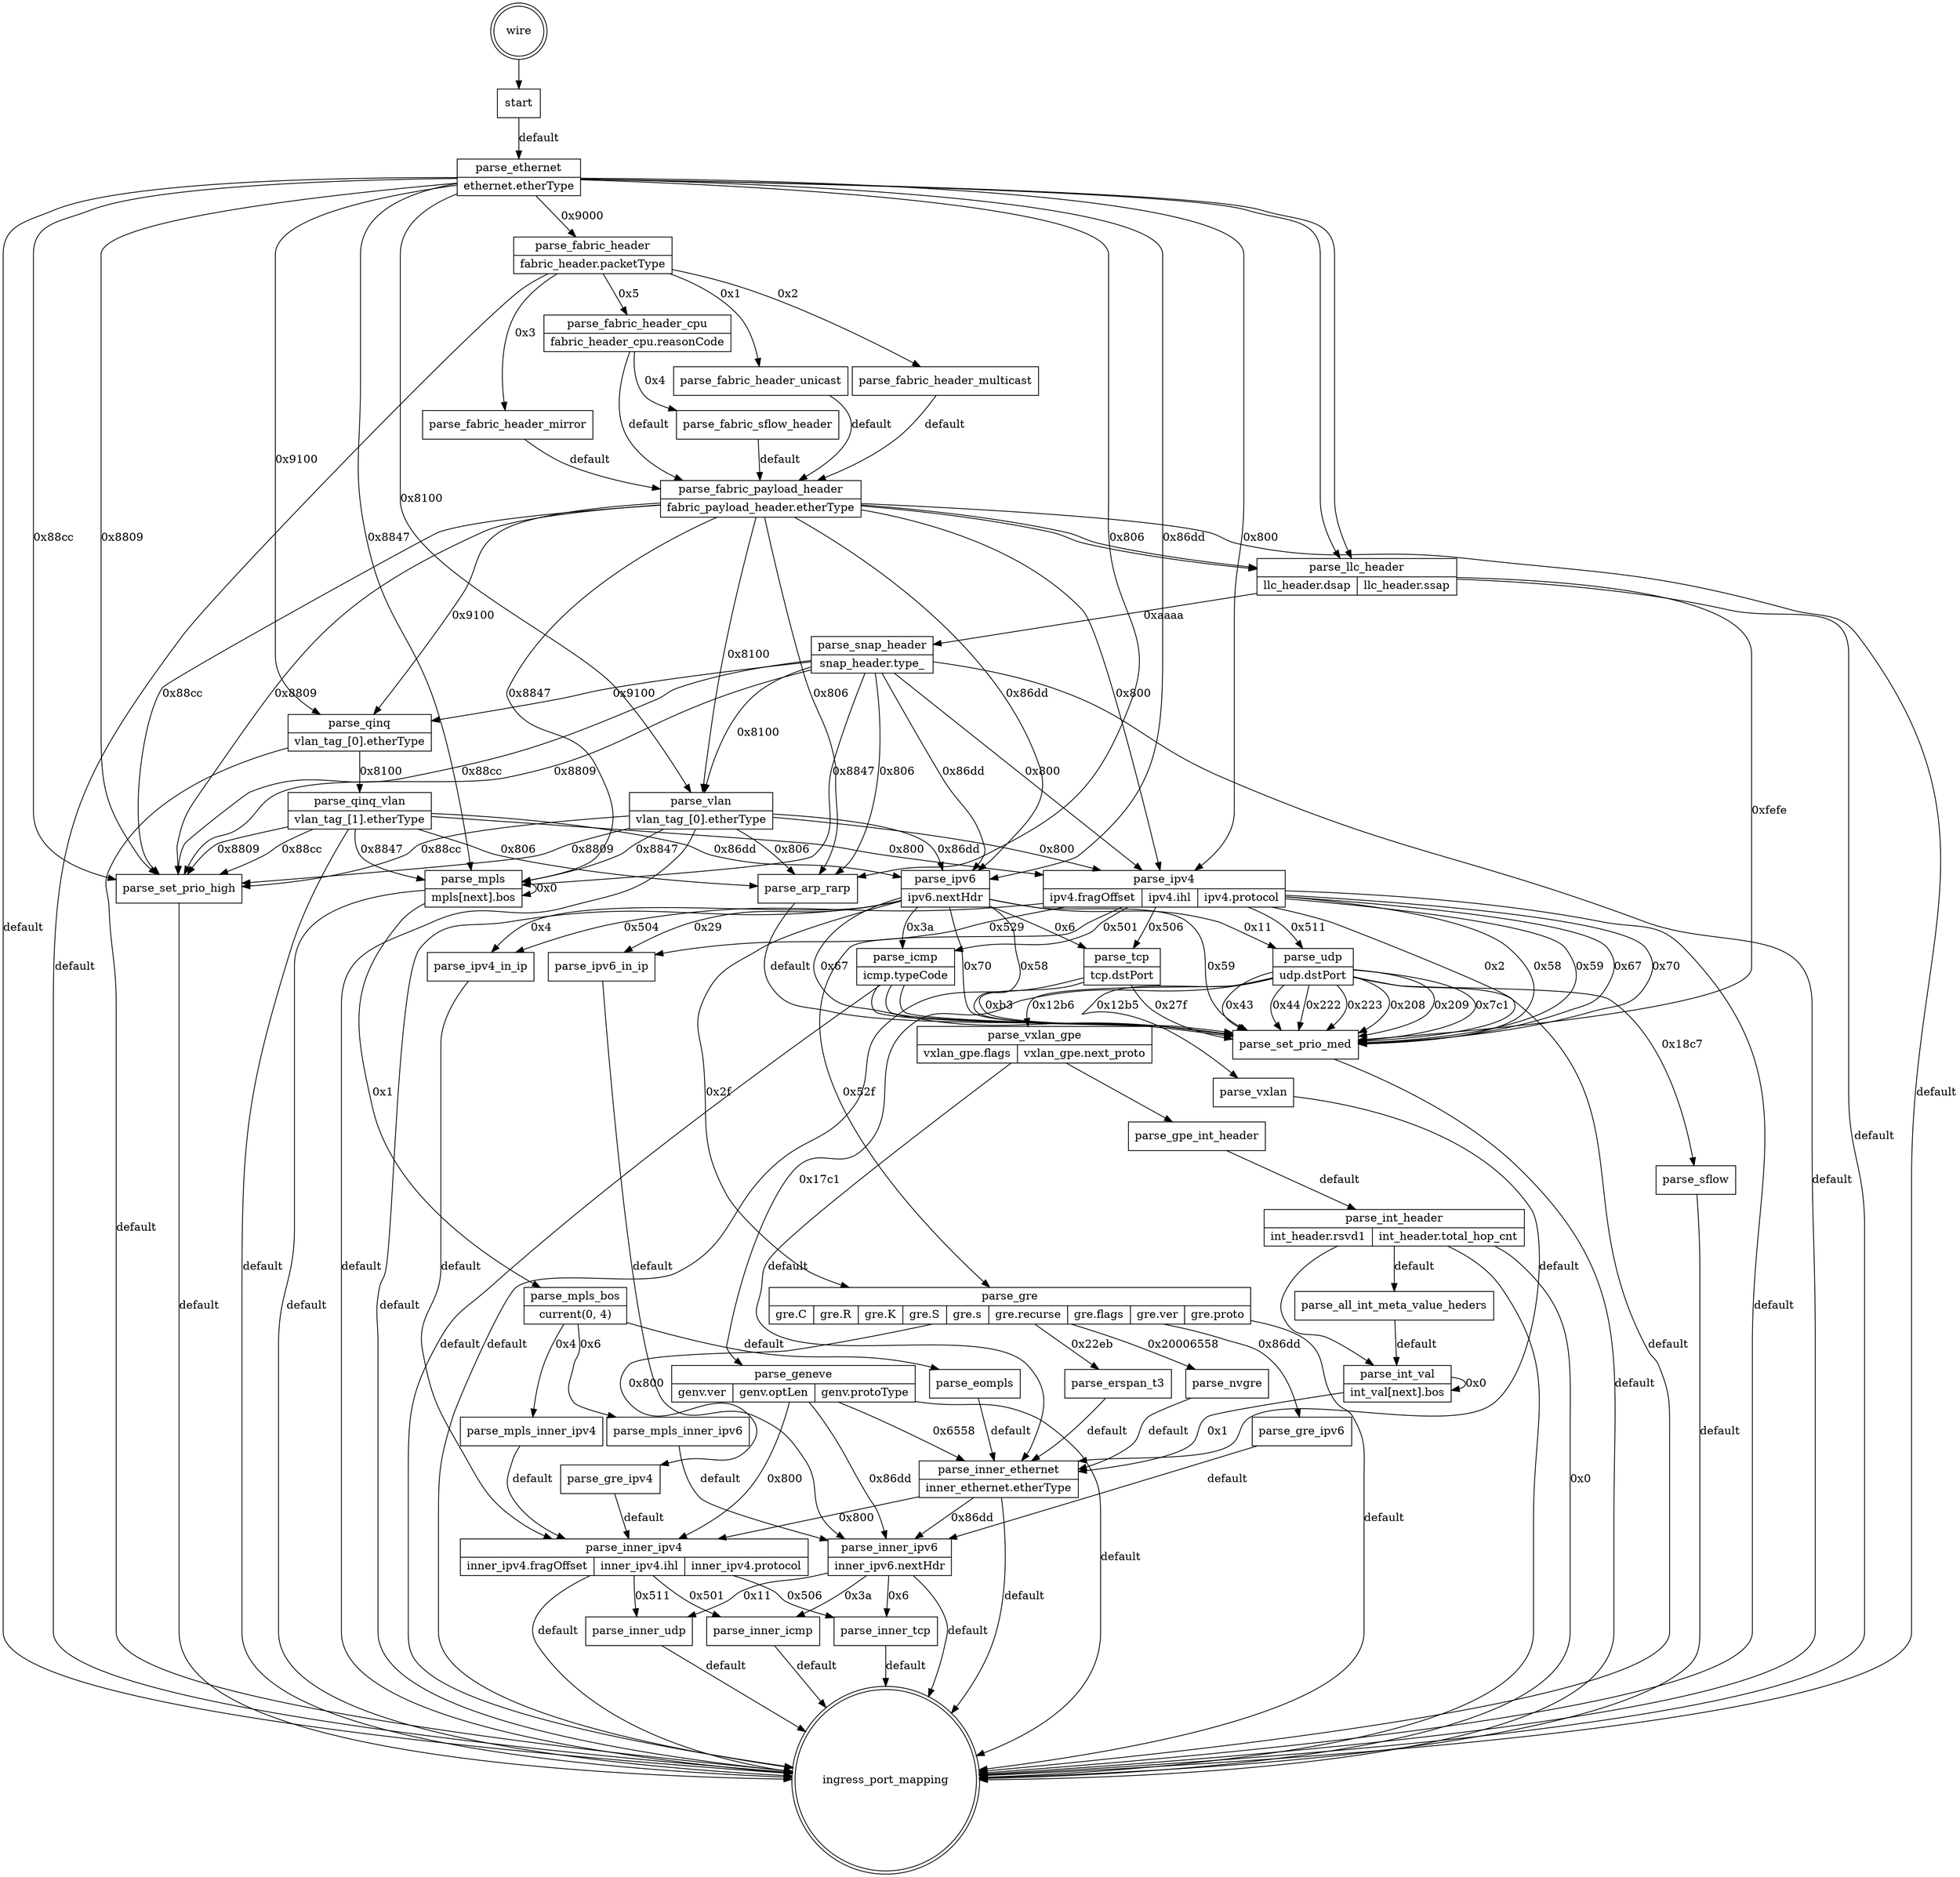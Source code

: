 digraph g {
   wire [shape=doublecircle];
   __table_ingress_port_mapping [label=ingress_port_mapping shape=doublecircle];
   wire -> start
   start [shape=record label="{start}"];
   start -> parse_ethernet [label="default"];
   parse_ethernet [shape=record label="{parse_ethernet | {ethernet.etherType}}"];
   parse_ethernet -> parse_llc_header [label=""];
   parse_llc_header [shape=record label="{parse_llc_header | {llc_header.dsap | llc_header.ssap}}"];
   parse_llc_header -> parse_snap_header [label="0xaaaa"];
   parse_snap_header [shape=record label="{parse_snap_header | {snap_header.type_}}"];
   parse_snap_header -> parse_vlan [label="0x8100"];
   parse_vlan [shape=record label="{parse_vlan | {vlan_tag_[0].etherType}}"];
   parse_vlan -> parse_mpls [label="0x8847"];
   parse_mpls [shape=record label="{parse_mpls | {mpls[next].bos}}"];
   parse_mpls -> parse_mpls [label="0x0"];
   parse_mpls_bos [shape=record label="{parse_mpls_bos | {current(0, 4)}}"];
   parse_mpls_bos -> parse_mpls_inner_ipv4 [label="0x4"];
   parse_mpls_inner_ipv4 [shape=record label="{parse_mpls_inner_ipv4}"];
   parse_mpls_inner_ipv4 -> parse_inner_ipv4 [label="default"];
   parse_inner_ipv4 [shape=record label="{parse_inner_ipv4 | {inner_ipv4.fragOffset | inner_ipv4.ihl | inner_ipv4.protocol}}"];
   parse_inner_ipv4 -> parse_inner_icmp [label="0x501"];
   parse_inner_icmp [shape=record label="{parse_inner_icmp}"];
   parse_inner_icmp -> __table_ingress_port_mapping [label="default"];
   parse_inner_tcp [shape=record label="{parse_inner_tcp}"];
   parse_inner_tcp -> __table_ingress_port_mapping [label="default"];
   parse_inner_udp [shape=record label="{parse_inner_udp}"];
   parse_inner_udp -> __table_ingress_port_mapping [label="default"];
   parse_inner_ipv4 -> parse_inner_tcp [label="0x506"];
   parse_inner_ipv4 -> parse_inner_udp [label="0x511"];
   parse_inner_ipv4 -> __table_ingress_port_mapping [label="default"];
   parse_mpls_inner_ipv6 [shape=record label="{parse_mpls_inner_ipv6}"];
   parse_mpls_inner_ipv6 -> parse_inner_ipv6 [label="default"];
   parse_inner_ipv6 [shape=record label="{parse_inner_ipv6 | {inner_ipv6.nextHdr}}"];
   parse_inner_ipv6 -> parse_inner_icmp [label="0x3a"];
   parse_inner_ipv6 -> parse_inner_tcp [label="0x6"];
   parse_inner_ipv6 -> parse_inner_udp [label="0x11"];
   parse_inner_ipv6 -> __table_ingress_port_mapping [label="default"];
   parse_eompls [shape=record label="{parse_eompls}"];
   parse_eompls -> parse_inner_ethernet [label="default"];
   parse_inner_ethernet [shape=record label="{parse_inner_ethernet | {inner_ethernet.etherType}}"];
   parse_inner_ethernet -> parse_inner_ipv4 [label="0x800"];
   parse_inner_ethernet -> parse_inner_ipv6 [label="0x86dd"];
   parse_inner_ethernet -> __table_ingress_port_mapping [label="default"];
   parse_mpls_bos -> parse_mpls_inner_ipv6 [label="0x6"];
   parse_mpls_bos -> parse_eompls [label="default"];
   parse_mpls -> parse_mpls_bos [label="0x1"];
   parse_mpls -> __table_ingress_port_mapping [label="default"];
   parse_ipv4 [shape=record label="{parse_ipv4 | {ipv4.fragOffset | ipv4.ihl | ipv4.protocol}}"];
   parse_ipv4 -> parse_icmp [label="0x501"];
   parse_icmp [shape=record label="{parse_icmp | {icmp.typeCode}}"];
   parse_icmp -> parse_set_prio_med [label=""];
   parse_set_prio_med [shape=record label="{parse_set_prio_med}"];
   parse_set_prio_med -> __table_ingress_port_mapping [label="default"];
   parse_icmp -> parse_set_prio_med [label=""];
   parse_icmp -> parse_set_prio_med [label=""];
   parse_icmp -> __table_ingress_port_mapping [label="default"];
   parse_tcp [shape=record label="{parse_tcp | {tcp.dstPort}}"];
   parse_tcp -> parse_set_prio_med [label="0xb3"];
   parse_tcp -> parse_set_prio_med [label="0x27f"];
   parse_tcp -> __table_ingress_port_mapping [label="default"];
   parse_udp [shape=record label="{parse_udp | {udp.dstPort}}"];
   parse_udp -> parse_vxlan [label="0x12b5"];
   parse_vxlan [shape=record label="{parse_vxlan}"];
   parse_vxlan -> parse_inner_ethernet [label="default"];
   parse_geneve [shape=record label="{parse_geneve | {genv.ver | genv.optLen | genv.protoType}}"];
   parse_geneve -> parse_inner_ethernet [label="0x6558"];
   parse_geneve -> parse_inner_ipv4 [label="0x800"];
   parse_geneve -> parse_inner_ipv6 [label="0x86dd"];
   parse_geneve -> __table_ingress_port_mapping [label="default"];
   parse_vxlan_gpe [shape=record label="{parse_vxlan_gpe | {vxlan_gpe.flags | vxlan_gpe.next_proto}}"];
   parse_vxlan_gpe -> parse_gpe_int_header [label=""];
   parse_gpe_int_header [shape=record label="{parse_gpe_int_header}"];
   parse_gpe_int_header -> parse_int_header [label="default"];
   parse_int_header [shape=record label="{parse_int_header | {int_header.rsvd1 | int_header.total_hop_cnt}}"];
   parse_int_header -> __table_ingress_port_mapping [label="0x0"];
   parse_int_val [shape=record label="{parse_int_val | {int_val[next].bos}}"];
   parse_int_val -> parse_int_val [label="0x0"];
   parse_int_val -> parse_inner_ethernet [label="0x1"];
   parse_all_int_meta_value_heders [shape=record label="{parse_all_int_meta_value_heders}"];
   parse_all_int_meta_value_heders -> parse_int_val [label="default"];
   parse_int_header -> parse_int_val [label=""];
   parse_int_header -> __table_ingress_port_mapping [label=""];
   parse_int_header -> parse_all_int_meta_value_heders [label="default"];
   parse_vxlan_gpe -> parse_inner_ethernet [label="default"];
   parse_sflow [shape=record label="{parse_sflow}"];
   parse_sflow -> __table_ingress_port_mapping [label="default"];
   parse_udp -> parse_geneve [label="0x17c1"];
   parse_udp -> parse_vxlan_gpe [label="0x12b6"];
   parse_udp -> parse_set_prio_med [label="0x43"];
   parse_udp -> parse_set_prio_med [label="0x44"];
   parse_udp -> parse_set_prio_med [label="0x222"];
   parse_udp -> parse_set_prio_med [label="0x223"];
   parse_udp -> parse_set_prio_med [label="0x208"];
   parse_udp -> parse_set_prio_med [label="0x209"];
   parse_udp -> parse_set_prio_med [label="0x7c1"];
   parse_udp -> parse_sflow [label="0x18c7"];
   parse_udp -> __table_ingress_port_mapping [label="default"];
   parse_gre [shape=record label="{parse_gre | {gre.C | gre.R | gre.K | gre.S | gre.s | gre.recurse | gre.flags | gre.ver | gre.proto}}"];
   parse_gre -> parse_nvgre [label="0x20006558"];
   parse_nvgre [shape=record label="{parse_nvgre}"];
   parse_nvgre -> parse_inner_ethernet [label="default"];
   parse_gre_ipv4 [shape=record label="{parse_gre_ipv4}"];
   parse_gre_ipv4 -> parse_inner_ipv4 [label="default"];
   parse_gre_ipv6 [shape=record label="{parse_gre_ipv6}"];
   parse_gre_ipv6 -> parse_inner_ipv6 [label="default"];
   parse_erspan_t3 [shape=record label="{parse_erspan_t3}"];
   parse_erspan_t3 -> parse_inner_ethernet [label="default"];
   parse_gre -> parse_gre_ipv4 [label="0x800"];
   parse_gre -> parse_gre_ipv6 [label="0x86dd"];
   parse_gre -> parse_erspan_t3 [label="0x22eb"];
   parse_gre -> __table_ingress_port_mapping [label="default"];
   parse_ipv4_in_ip [shape=record label="{parse_ipv4_in_ip}"];
   parse_ipv4_in_ip -> parse_inner_ipv4 [label="default"];
   parse_ipv6_in_ip [shape=record label="{parse_ipv6_in_ip}"];
   parse_ipv6_in_ip -> parse_inner_ipv6 [label="default"];
   parse_ipv4 -> parse_tcp [label="0x506"];
   parse_ipv4 -> parse_udp [label="0x511"];
   parse_ipv4 -> parse_gre [label="0x52f"];
   parse_ipv4 -> parse_ipv4_in_ip [label="0x504"];
   parse_ipv4 -> parse_ipv6_in_ip [label="0x529"];
   parse_ipv4 -> parse_set_prio_med [label="0x2"];
   parse_ipv4 -> parse_set_prio_med [label="0x58"];
   parse_ipv4 -> parse_set_prio_med [label="0x59"];
   parse_ipv4 -> parse_set_prio_med [label="0x67"];
   parse_ipv4 -> parse_set_prio_med [label="0x70"];
   parse_ipv4 -> __table_ingress_port_mapping [label="default"];
   parse_ipv6 [shape=record label="{parse_ipv6 | {ipv6.nextHdr}}"];
   parse_ipv6 -> parse_icmp [label="0x3a"];
   parse_ipv6 -> parse_tcp [label="0x6"];
   parse_ipv6 -> parse_ipv4_in_ip [label="0x4"];
   parse_ipv6 -> parse_udp [label="0x11"];
   parse_ipv6 -> parse_gre [label="0x2f"];
   parse_ipv6 -> parse_ipv6_in_ip [label="0x29"];
   parse_ipv6 -> parse_set_prio_med [label="0x58"];
   parse_ipv6 -> parse_set_prio_med [label="0x59"];
   parse_ipv6 -> parse_set_prio_med [label="0x67"];
   parse_ipv6 -> parse_set_prio_med [label="0x70"];
   parse_ipv6 -> __table_ingress_port_mapping [label="default"];
   parse_arp_rarp [shape=record label="{parse_arp_rarp}"];
   parse_arp_rarp -> parse_set_prio_med [label="default"];
   parse_set_prio_high [shape=record label="{parse_set_prio_high}"];
   parse_set_prio_high -> __table_ingress_port_mapping [label="default"];
   parse_vlan -> parse_ipv4 [label="0x800"];
   parse_vlan -> parse_ipv6 [label="0x86dd"];
   parse_vlan -> parse_arp_rarp [label="0x806"];
   parse_vlan -> parse_set_prio_high [label="0x88cc"];
   parse_vlan -> parse_set_prio_high [label="0x8809"];
   parse_vlan -> __table_ingress_port_mapping [label="default"];
   parse_qinq [shape=record label="{parse_qinq | {vlan_tag_[0].etherType}}"];
   parse_qinq -> parse_qinq_vlan [label="0x8100"];
   parse_qinq_vlan [shape=record label="{parse_qinq_vlan | {vlan_tag_[1].etherType}}"];
   parse_qinq_vlan -> parse_mpls [label="0x8847"];
   parse_qinq_vlan -> parse_ipv4 [label="0x800"];
   parse_qinq_vlan -> parse_ipv6 [label="0x86dd"];
   parse_qinq_vlan -> parse_arp_rarp [label="0x806"];
   parse_qinq_vlan -> parse_set_prio_high [label="0x88cc"];
   parse_qinq_vlan -> parse_set_prio_high [label="0x8809"];
   parse_qinq_vlan -> __table_ingress_port_mapping [label="default"];
   parse_qinq -> __table_ingress_port_mapping [label="default"];
   parse_snap_header -> parse_qinq [label="0x9100"];
   parse_snap_header -> parse_mpls [label="0x8847"];
   parse_snap_header -> parse_ipv4 [label="0x800"];
   parse_snap_header -> parse_ipv6 [label="0x86dd"];
   parse_snap_header -> parse_arp_rarp [label="0x806"];
   parse_snap_header -> parse_set_prio_high [label="0x88cc"];
   parse_snap_header -> parse_set_prio_high [label="0x8809"];
   parse_snap_header -> __table_ingress_port_mapping [label="default"];
   parse_llc_header -> parse_set_prio_med [label="0xfefe"];
   parse_llc_header -> __table_ingress_port_mapping [label="default"];
   parse_fabric_header [shape=record label="{parse_fabric_header | {fabric_header.packetType}}"];
   parse_fabric_header -> parse_fabric_header_unicast [label="0x1"];
   parse_fabric_header_unicast [shape=record label="{parse_fabric_header_unicast}"];
   parse_fabric_header_unicast -> parse_fabric_payload_header [label="default"];
   parse_fabric_payload_header [shape=record label="{parse_fabric_payload_header | {fabric_payload_header.etherType}}"];
   parse_fabric_payload_header -> parse_llc_header [label=""];
   parse_fabric_payload_header -> parse_llc_header [label=""];
   parse_fabric_payload_header -> parse_vlan [label="0x8100"];
   parse_fabric_payload_header -> parse_qinq [label="0x9100"];
   parse_fabric_payload_header -> parse_mpls [label="0x8847"];
   parse_fabric_payload_header -> parse_ipv4 [label="0x800"];
   parse_fabric_payload_header -> parse_ipv6 [label="0x86dd"];
   parse_fabric_payload_header -> parse_arp_rarp [label="0x806"];
   parse_fabric_payload_header -> parse_set_prio_high [label="0x88cc"];
   parse_fabric_payload_header -> parse_set_prio_high [label="0x8809"];
   parse_fabric_payload_header -> __table_ingress_port_mapping [label="default"];
   parse_fabric_header_multicast [shape=record label="{parse_fabric_header_multicast}"];
   parse_fabric_header_multicast -> parse_fabric_payload_header [label="default"];
   parse_fabric_header_mirror [shape=record label="{parse_fabric_header_mirror}"];
   parse_fabric_header_mirror -> parse_fabric_payload_header [label="default"];
   parse_fabric_header_cpu [shape=record label="{parse_fabric_header_cpu | {fabric_header_cpu.reasonCode}}"];
   parse_fabric_header_cpu -> parse_fabric_sflow_header [label="0x4"];
   parse_fabric_sflow_header [shape=record label="{parse_fabric_sflow_header}"];
   parse_fabric_sflow_header -> parse_fabric_payload_header [label="default"];
   parse_fabric_header_cpu -> parse_fabric_payload_header [label="default"];
   parse_fabric_header -> parse_fabric_header_multicast [label="0x2"];
   parse_fabric_header -> parse_fabric_header_mirror [label="0x3"];
   parse_fabric_header -> parse_fabric_header_cpu [label="0x5"];
   parse_fabric_header -> __table_ingress_port_mapping [label="default"];
   parse_ethernet -> parse_llc_header [label=""];
   parse_ethernet -> parse_fabric_header [label="0x9000"];
   parse_ethernet -> parse_vlan [label="0x8100"];
   parse_ethernet -> parse_qinq [label="0x9100"];
   parse_ethernet -> parse_mpls [label="0x8847"];
   parse_ethernet -> parse_ipv4 [label="0x800"];
   parse_ethernet -> parse_ipv6 [label="0x86dd"];
   parse_ethernet -> parse_arp_rarp [label="0x806"];
   parse_ethernet -> parse_set_prio_high [label="0x88cc"];
   parse_ethernet -> parse_set_prio_high [label="0x8809"];
   parse_ethernet -> __table_ingress_port_mapping [label="default"];
}
